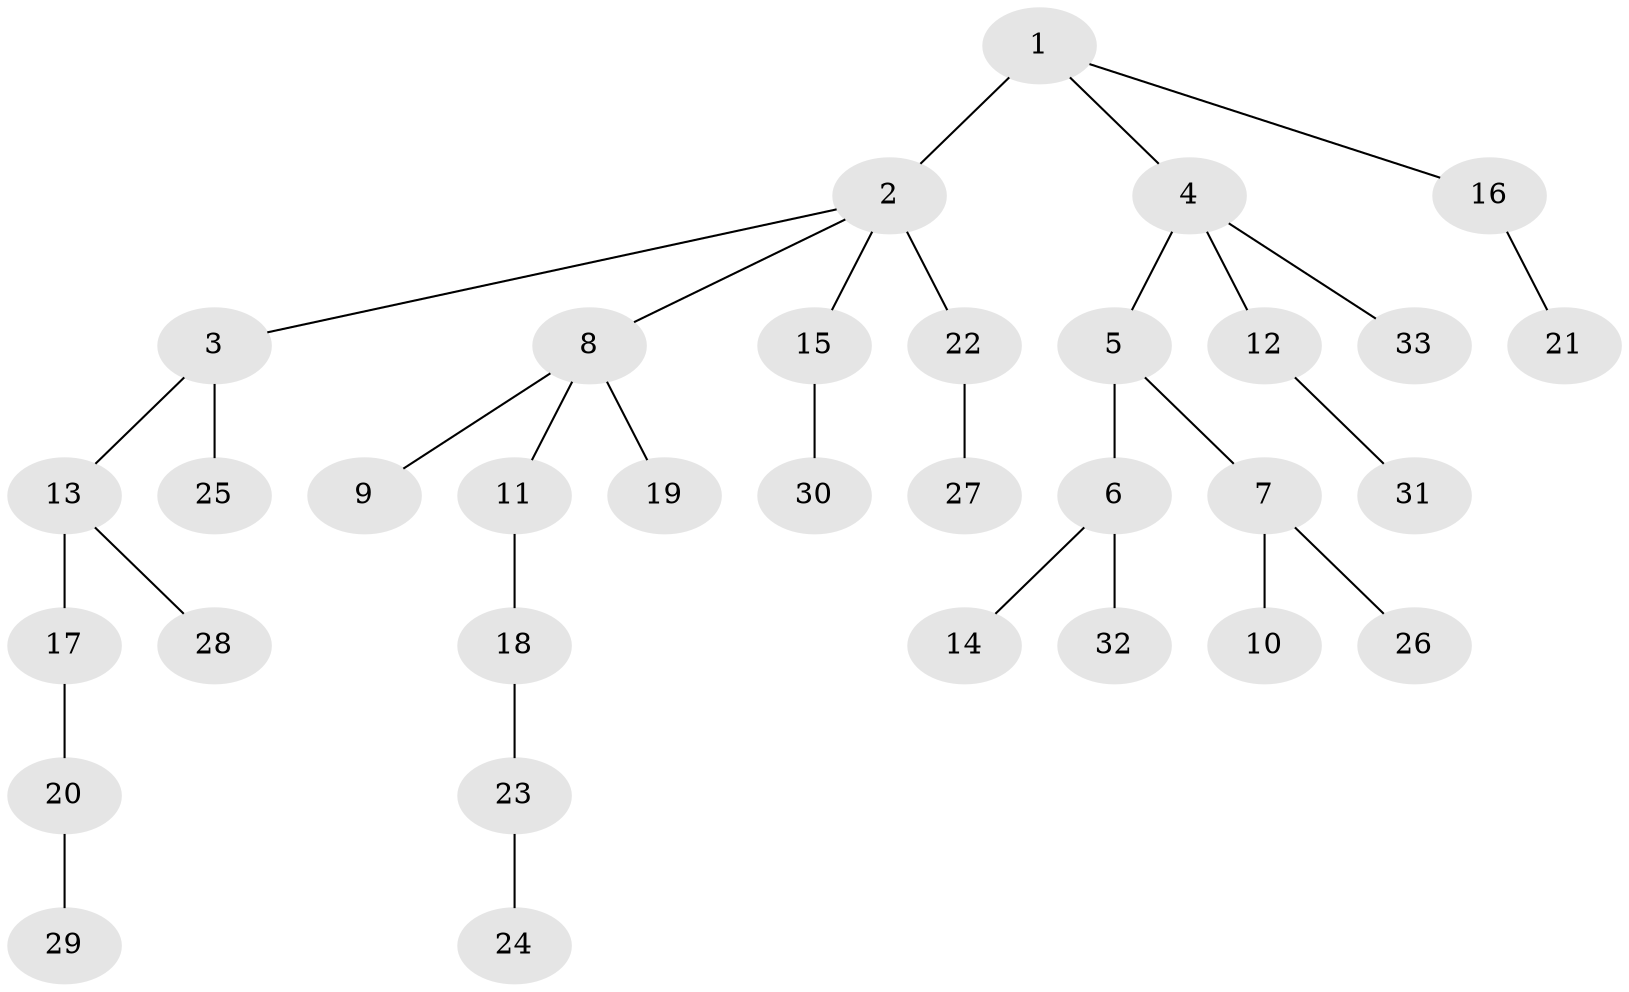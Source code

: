 // original degree distribution, {5: 0.07575757575757576, 4: 0.06060606060606061, 2: 0.2727272727272727, 3: 0.10606060606060606, 1: 0.48484848484848486}
// Generated by graph-tools (version 1.1) at 2025/36/03/09/25 02:36:36]
// undirected, 33 vertices, 32 edges
graph export_dot {
graph [start="1"]
  node [color=gray90,style=filled];
  1;
  2;
  3;
  4;
  5;
  6;
  7;
  8;
  9;
  10;
  11;
  12;
  13;
  14;
  15;
  16;
  17;
  18;
  19;
  20;
  21;
  22;
  23;
  24;
  25;
  26;
  27;
  28;
  29;
  30;
  31;
  32;
  33;
  1 -- 2 [weight=2.0];
  1 -- 4 [weight=1.0];
  1 -- 16 [weight=1.0];
  2 -- 3 [weight=1.0];
  2 -- 8 [weight=1.0];
  2 -- 15 [weight=1.0];
  2 -- 22 [weight=1.0];
  3 -- 13 [weight=1.0];
  3 -- 25 [weight=1.0];
  4 -- 5 [weight=1.0];
  4 -- 12 [weight=1.0];
  4 -- 33 [weight=1.0];
  5 -- 6 [weight=1.0];
  5 -- 7 [weight=1.0];
  6 -- 14 [weight=1.0];
  6 -- 32 [weight=1.0];
  7 -- 10 [weight=1.0];
  7 -- 26 [weight=1.0];
  8 -- 9 [weight=1.0];
  8 -- 11 [weight=1.0];
  8 -- 19 [weight=1.0];
  11 -- 18 [weight=1.0];
  12 -- 31 [weight=1.0];
  13 -- 17 [weight=2.0];
  13 -- 28 [weight=1.0];
  15 -- 30 [weight=1.0];
  16 -- 21 [weight=1.0];
  17 -- 20 [weight=1.0];
  18 -- 23 [weight=1.0];
  20 -- 29 [weight=1.0];
  22 -- 27 [weight=1.0];
  23 -- 24 [weight=1.0];
}
